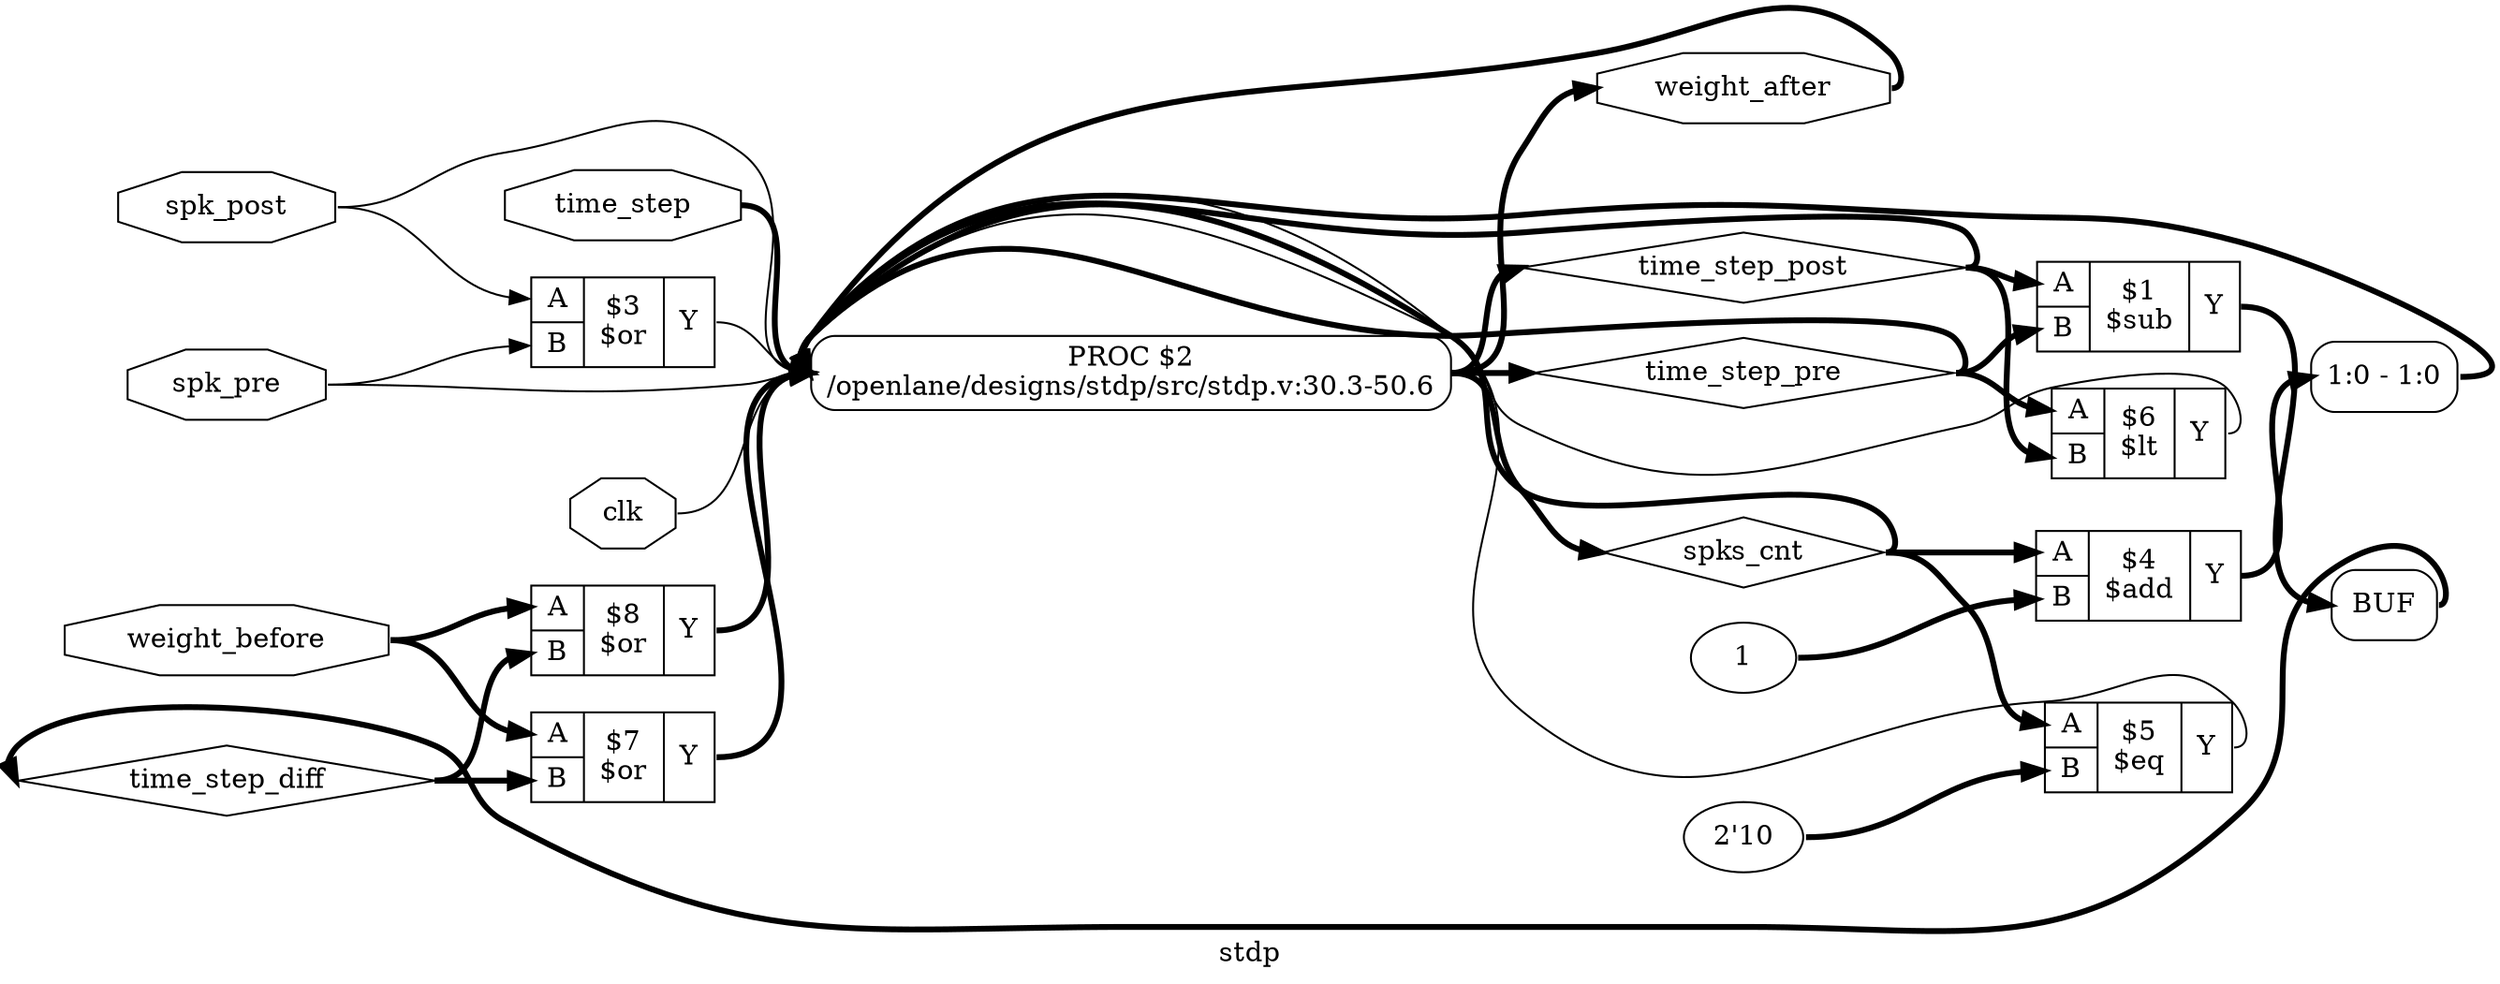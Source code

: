 digraph "stdp" {
label="stdp";
rankdir="LR";
remincross=true;
n12 [ shape=diamond, label="time_step_diff", color="black", fontcolor="black" ];
n13 [ shape=diamond, label="time_step_pre", color="black", fontcolor="black" ];
n14 [ shape=diamond, label="time_step_post", color="black", fontcolor="black" ];
n15 [ shape=diamond, label="spks_cnt", color="black", fontcolor="black" ];
n16 [ shape=octagon, label="weight_after", color="black", fontcolor="black" ];
n17 [ shape=octagon, label="weight_before", color="black", fontcolor="black" ];
n18 [ shape=octagon, label="time_step", color="black", fontcolor="black" ];
n19 [ shape=octagon, label="spk_post", color="black", fontcolor="black" ];
n20 [ shape=octagon, label="spk_pre", color="black", fontcolor="black" ];
n21 [ shape=octagon, label="clk", color="black", fontcolor="black" ];
c25 [ shape=record, label="{{<p22> A|<p23> B}|$8\n$or|{<p24> Y}}",  ];
c26 [ shape=record, label="{{<p22> A|<p23> B}|$7\n$or|{<p24> Y}}",  ];
c27 [ shape=record, label="{{<p22> A|<p23> B}|$6\n$lt|{<p24> Y}}",  ];
v0 [ label="2'10" ];
c28 [ shape=record, label="{{<p22> A|<p23> B}|$5\n$eq|{<p24> Y}}",  ];
v1 [ label="1" ];
c29 [ shape=record, label="{{<p22> A|<p23> B}|$4\n$add|{<p24> Y}}",  ];
c30 [ shape=record, label="{{<p22> A|<p23> B}|$3\n$or|{<p24> Y}}",  ];
c31 [ shape=record, label="{{<p22> A|<p23> B}|$1\n$sub|{<p24> Y}}",  ];
x3 [ shape=record, style=rounded, label="<s0> 1:0 - 1:0 ", color="black", fontcolor="black" ];
p2 [shape=box, style=rounded, label="PROC $2\n/openlane/designs/stdp/src/stdp.v:30.3-50.6"];
x4 [shape=box, style=rounded, label="BUF", ];
c25:p24:e -> p2:w [color="black", fontcolor="black", style="setlinewidth(3)", label=""];
c31:p24:e -> x4:w [color="black", fontcolor="black", style="setlinewidth(3)", label=""];
x4:e -> n12:w [color="black", fontcolor="black", style="setlinewidth(3)", label=""];
n12:e -> c25:p23:w [color="black", fontcolor="black", style="setlinewidth(3)", label=""];
n12:e -> c26:p23:w [color="black", fontcolor="black", style="setlinewidth(3)", label=""];
p2:e -> n13:w [color="black", fontcolor="black", style="setlinewidth(3)", label=""];
n13:e -> c27:p22:w [color="black", fontcolor="black", style="setlinewidth(3)", label=""];
n13:e -> c31:p23:w [color="black", fontcolor="black", style="setlinewidth(3)", label=""];
n13:e -> p2:w [color="black", fontcolor="black", style="setlinewidth(3)", label=""];
p2:e -> n14:w [color="black", fontcolor="black", style="setlinewidth(3)", label=""];
n14:e -> c27:p23:w [color="black", fontcolor="black", style="setlinewidth(3)", label=""];
n14:e -> c31:p22:w [color="black", fontcolor="black", style="setlinewidth(3)", label=""];
n14:e -> p2:w [color="black", fontcolor="black", style="setlinewidth(3)", label=""];
p2:e -> n15:w [color="black", fontcolor="black", style="setlinewidth(3)", label=""];
n15:e -> c28:p22:w [color="black", fontcolor="black", style="setlinewidth(3)", label=""];
n15:e -> c29:p22:w [color="black", fontcolor="black", style="setlinewidth(3)", label=""];
n15:e -> p2:w [color="black", fontcolor="black", style="setlinewidth(3)", label=""];
p2:e -> n16:w [color="black", fontcolor="black", style="setlinewidth(3)", label=""];
n16:e -> p2:w [color="black", fontcolor="black", style="setlinewidth(3)", label=""];
n17:e -> c25:p22:w [color="black", fontcolor="black", style="setlinewidth(3)", label=""];
n17:e -> c26:p22:w [color="black", fontcolor="black", style="setlinewidth(3)", label=""];
n18:e -> p2:w [color="black", fontcolor="black", style="setlinewidth(3)", label=""];
n19:e -> c30:p22:w [color="black", fontcolor="black", label=""];
n19:e -> p2:w [color="black", fontcolor="black", label=""];
c26:p24:e -> p2:w [color="black", fontcolor="black", style="setlinewidth(3)", label=""];
n20:e -> c30:p23:w [color="black", fontcolor="black", label=""];
n20:e -> p2:w [color="black", fontcolor="black", label=""];
n21:e -> p2:w [color="black", fontcolor="black", label=""];
c27:p24:e -> p2:w [color="black", fontcolor="black", label=""];
c28:p24:e -> p2:w [color="black", fontcolor="black", label=""];
c29:p24:e -> x3:s0:w [color="black", fontcolor="black", style="setlinewidth(3)", label=""];
c30:p24:e -> p2:w [color="black", fontcolor="black", label=""];
v0:e -> c28:p23:w [color="black", fontcolor="black", style="setlinewidth(3)", label=""];
v1:e -> c29:p23:w [color="black", fontcolor="black", style="setlinewidth(3)", label=""];
x3:e -> p2:w [color="black", fontcolor="black", style="setlinewidth(3)", label=""];
}
